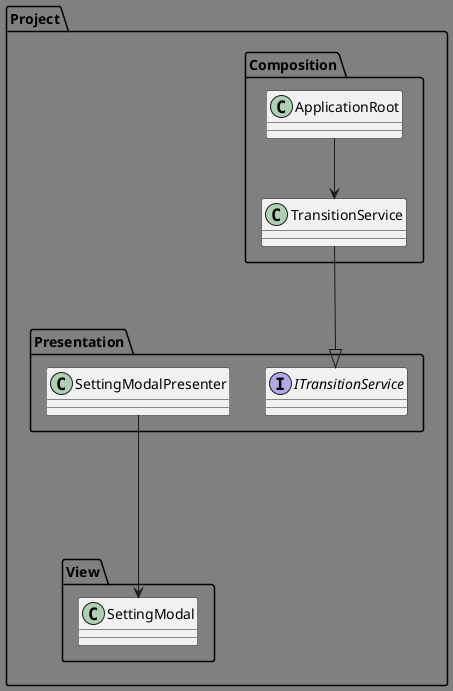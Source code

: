 @startuml Project
skinparam backgroundColor gray

    ' -----------------
    ' 依存関係

    ' namespace Project.View{
    '     class Page;
    '     class Modal;

    '     class AppView;
    '     class AppViewState;


    ' }


    namespace Project.View{
        class SettingModal
    }


   namespace Project.Presentation{
        interface ITransitionService

        class SettingModalPresenter

        SettingModalPresenter ----> Project.View.SettingModal
   }


    namespace Project.Composition{
        class ApplicationRoot
        class TransitionService

        ApplicationRoot --> TransitionService
        TransitionService ---|> Project.Presentation.ITransitionService
   }


@enduml